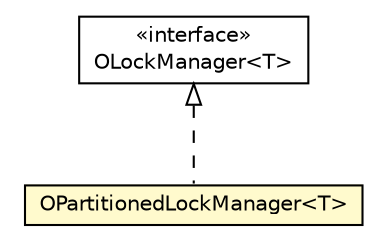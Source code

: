 #!/usr/local/bin/dot
#
# Class diagram 
# Generated by UMLGraph version R5_6-24-gf6e263 (http://www.umlgraph.org/)
#

digraph G {
	edge [fontname="Helvetica",fontsize=10,labelfontname="Helvetica",labelfontsize=10];
	node [fontname="Helvetica",fontsize=10,shape=plaintext];
	nodesep=0.25;
	ranksep=0.5;
	// com.orientechnologies.common.concur.lock.OLockManager<T>
	c2765844 [label=<<table title="com.orientechnologies.common.concur.lock.OLockManager" border="0" cellborder="1" cellspacing="0" cellpadding="2" port="p" href="./OLockManager.html">
		<tr><td><table border="0" cellspacing="0" cellpadding="1">
<tr><td align="center" balign="center"> &#171;interface&#187; </td></tr>
<tr><td align="center" balign="center"> OLockManager&lt;T&gt; </td></tr>
		</table></td></tr>
		</table>>, URL="./OLockManager.html", fontname="Helvetica", fontcolor="black", fontsize=10.0];
	// com.orientechnologies.common.concur.lock.OPartitionedLockManager<T>
	c2765849 [label=<<table title="com.orientechnologies.common.concur.lock.OPartitionedLockManager" border="0" cellborder="1" cellspacing="0" cellpadding="2" port="p" bgcolor="lemonChiffon" href="./OPartitionedLockManager.html">
		<tr><td><table border="0" cellspacing="0" cellpadding="1">
<tr><td align="center" balign="center"> OPartitionedLockManager&lt;T&gt; </td></tr>
		</table></td></tr>
		</table>>, URL="./OPartitionedLockManager.html", fontname="Helvetica", fontcolor="black", fontsize=10.0];
	//com.orientechnologies.common.concur.lock.OPartitionedLockManager<T> implements com.orientechnologies.common.concur.lock.OLockManager<T>
	c2765844:p -> c2765849:p [dir=back,arrowtail=empty,style=dashed];
}

